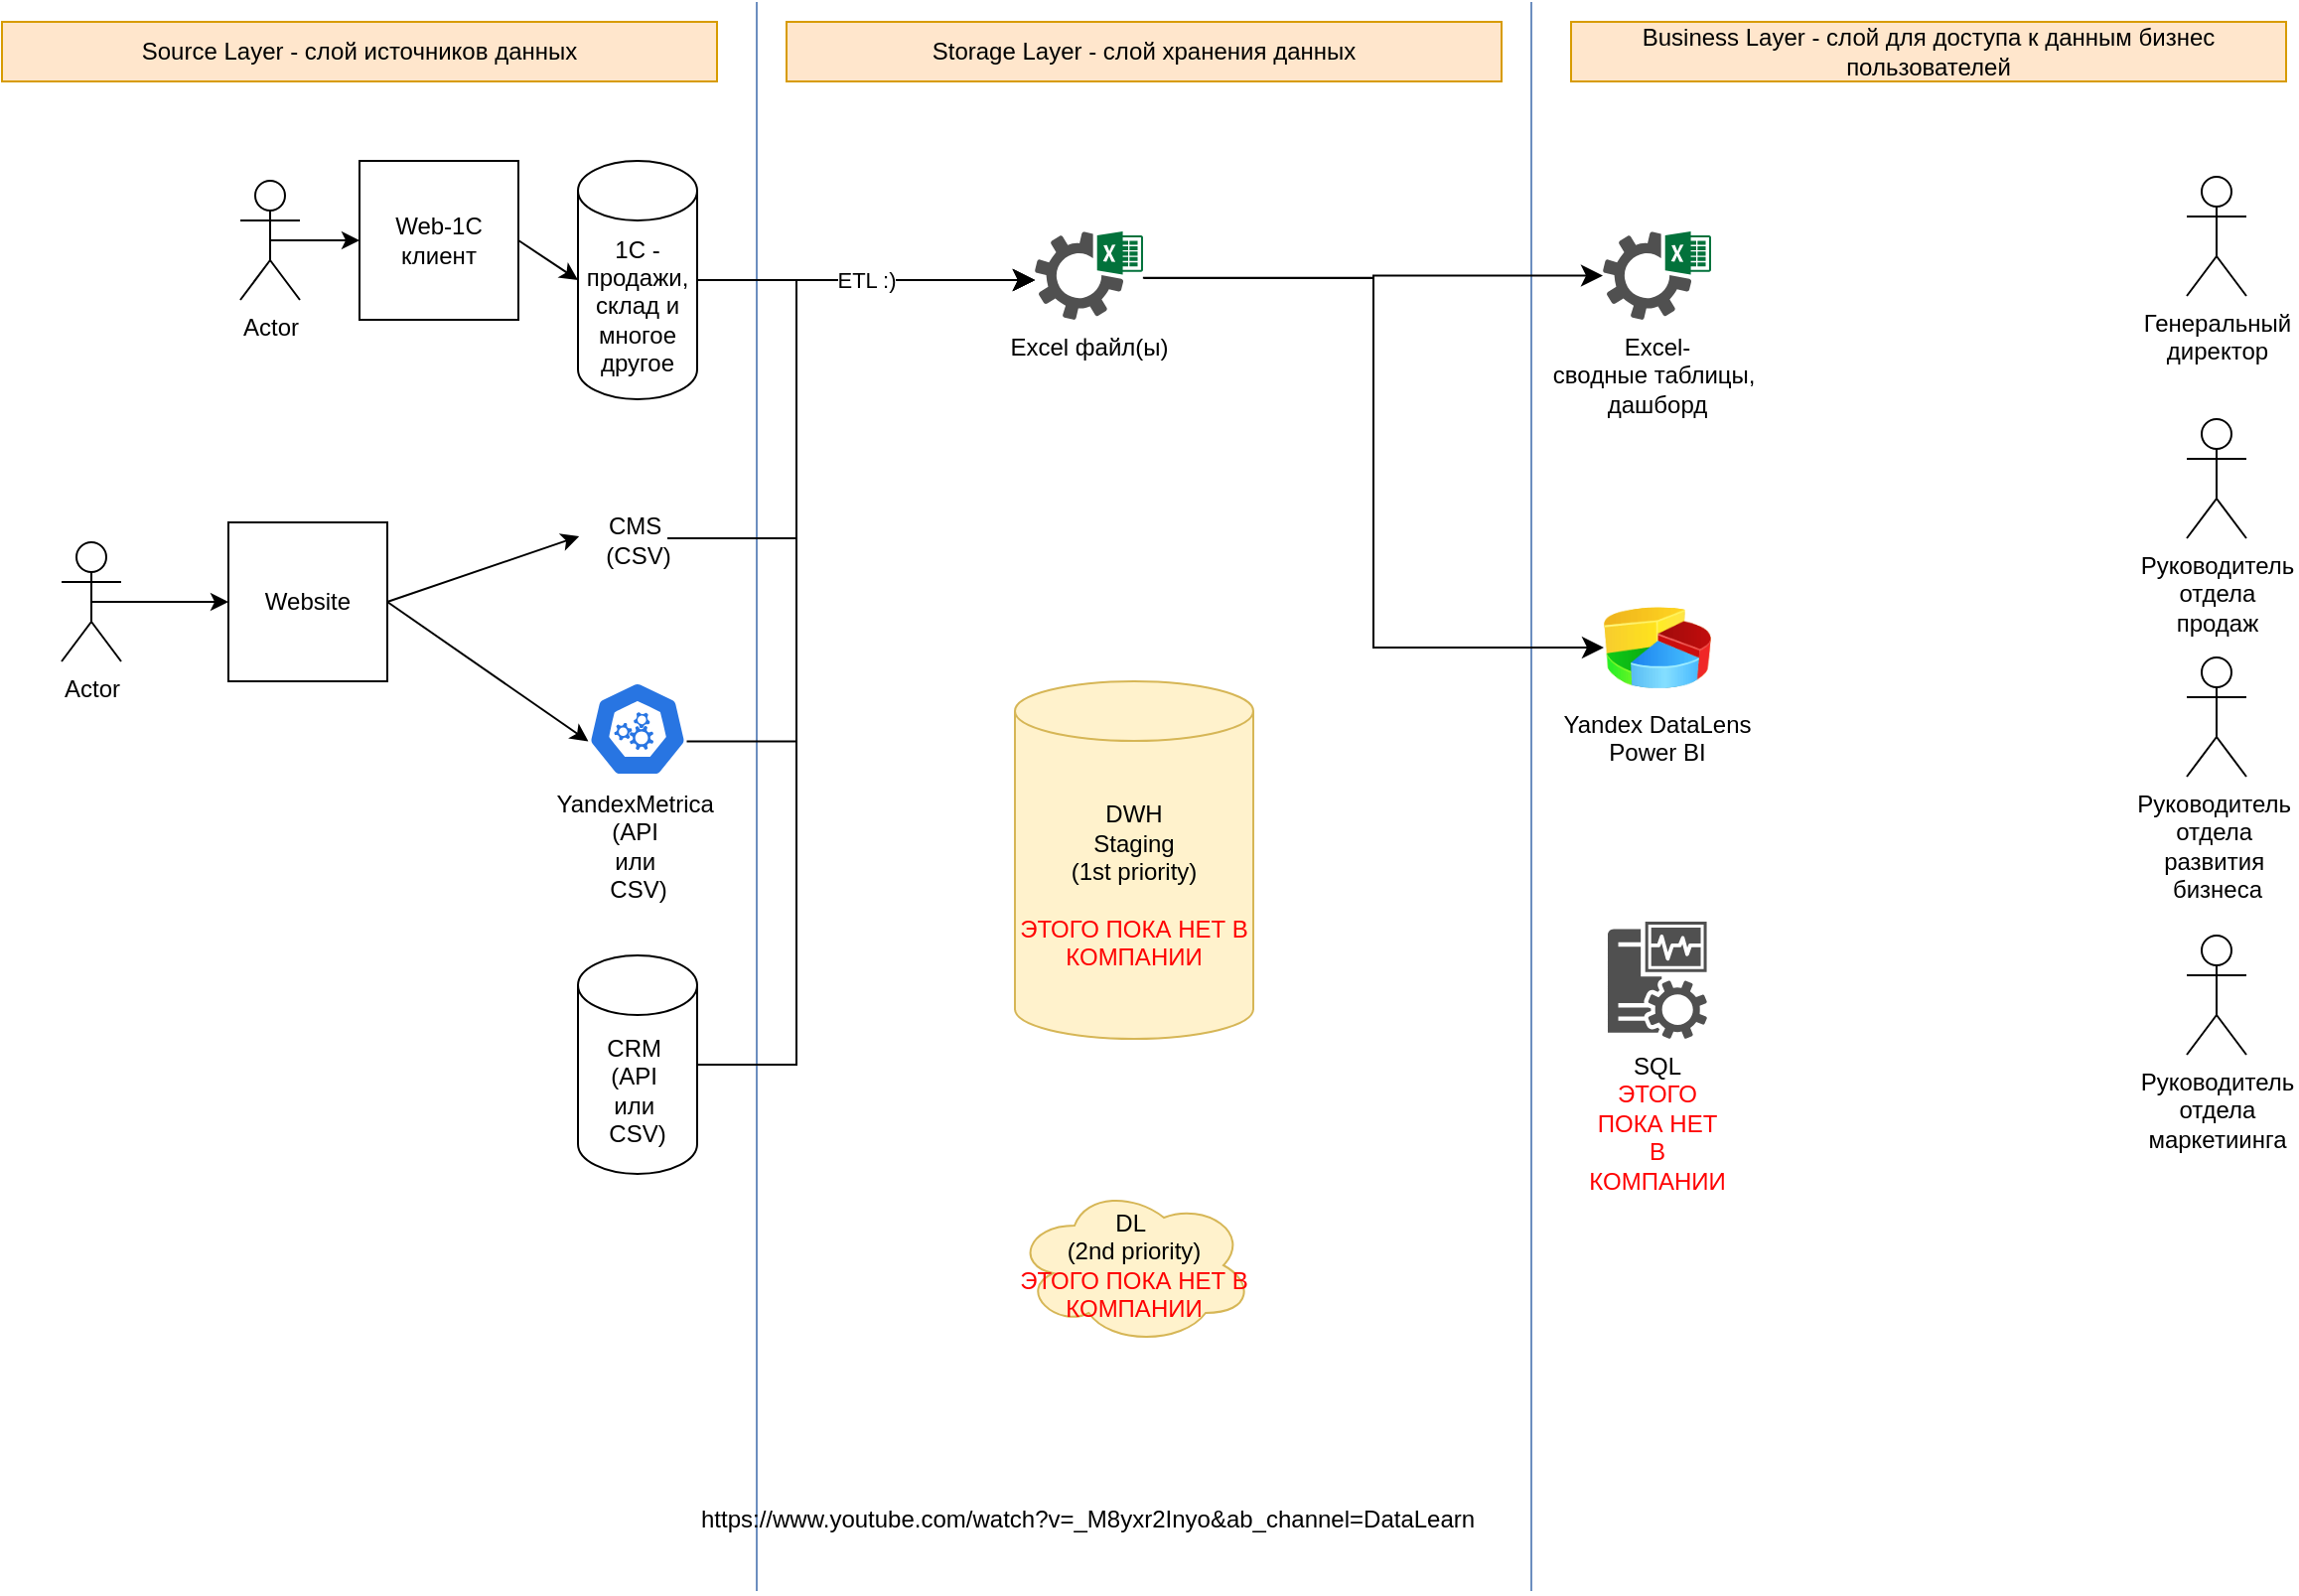 <mxfile version="24.6.4" type="github">
  <diagram name="Страница — 1" id="Z0kHqJ1dCbN4fKSeqbJ4">
    <mxGraphModel dx="1580" dy="829" grid="1" gridSize="10" guides="1" tooltips="1" connect="1" arrows="1" fold="1" page="1" pageScale="1" pageWidth="1169" pageHeight="827" math="0" shadow="0">
      <root>
        <mxCell id="0" />
        <mxCell id="1" parent="0" />
        <mxCell id="VQpvgcEVDO6ZWq1V-wag-1" value="" style="endArrow=none;html=1;rounded=0;fillColor=#dae8fc;strokeColor=#6c8ebf;" parent="1" edge="1">
          <mxGeometry width="50" height="50" relative="1" as="geometry">
            <mxPoint x="390" y="800" as="sourcePoint" />
            <mxPoint x="390" as="targetPoint" />
          </mxGeometry>
        </mxCell>
        <mxCell id="VQpvgcEVDO6ZWq1V-wag-4" value="Source Layer - слой источников данных" style="text;html=1;align=center;verticalAlign=middle;whiteSpace=wrap;rounded=0;fillColor=#ffe6cc;strokeColor=#d79b00;" parent="1" vertex="1">
          <mxGeometry x="10" y="10" width="360" height="30" as="geometry" />
        </mxCell>
        <mxCell id="VQpvgcEVDO6ZWq1V-wag-9" value="&lt;div&gt;Storage Layer - слой хранения данных&lt;/div&gt;" style="text;html=1;align=center;verticalAlign=middle;whiteSpace=wrap;rounded=0;fillColor=#ffe6cc;strokeColor=#d79b00;" parent="1" vertex="1">
          <mxGeometry x="405" y="10" width="360" height="30" as="geometry" />
        </mxCell>
        <mxCell id="VQpvgcEVDO6ZWq1V-wag-10" value="Business Layer - слой для доступа к данным бизнес пользователей" style="text;html=1;align=center;verticalAlign=middle;whiteSpace=wrap;rounded=0;fillColor=#ffe6cc;strokeColor=#d79b00;" parent="1" vertex="1">
          <mxGeometry x="800" y="10" width="360" height="30" as="geometry" />
        </mxCell>
        <mxCell id="VQpvgcEVDO6ZWq1V-wag-11" value="" style="endArrow=none;html=1;rounded=0;fillColor=#dae8fc;strokeColor=#6c8ebf;" parent="1" edge="1">
          <mxGeometry width="50" height="50" relative="1" as="geometry">
            <mxPoint x="780" y="800" as="sourcePoint" />
            <mxPoint x="780" as="targetPoint" />
          </mxGeometry>
        </mxCell>
        <mxCell id="U9vFmx3U4htexn2KVSMJ-1" value="DWH&lt;div&gt;Staging&lt;br&gt;&lt;div&gt;(1st priority)&lt;/div&gt;&lt;/div&gt;&lt;div&gt;&lt;br&gt;&lt;/div&gt;&lt;div&gt;&lt;font color=&quot;#ff0000&quot;&gt;ЭТОГО ПОКА НЕТ В КОМПАНИИ&lt;/font&gt;&lt;/div&gt;" style="shape=cylinder3;whiteSpace=wrap;html=1;boundedLbl=1;backgroundOutline=1;size=15;fillColor=#fff2cc;strokeColor=#d6b656;" vertex="1" parent="1">
          <mxGeometry x="520" y="342" width="120" height="180" as="geometry" />
        </mxCell>
        <mxCell id="U9vFmx3U4htexn2KVSMJ-5" value="Actor" style="shape=umlActor;verticalLabelPosition=bottom;verticalAlign=top;html=1;outlineConnect=0;" vertex="1" parent="1">
          <mxGeometry x="40" y="272" width="30" height="60" as="geometry" />
        </mxCell>
        <mxCell id="U9vFmx3U4htexn2KVSMJ-8" value="" style="endArrow=classic;html=1;rounded=0;exitX=0.5;exitY=0.5;exitDx=0;exitDy=0;exitPerimeter=0;" edge="1" parent="1" source="U9vFmx3U4htexn2KVSMJ-5">
          <mxGeometry width="50" height="50" relative="1" as="geometry">
            <mxPoint x="474" y="352" as="sourcePoint" />
            <mxPoint x="124" y="302" as="targetPoint" />
          </mxGeometry>
        </mxCell>
        <mxCell id="U9vFmx3U4htexn2KVSMJ-9" value="Website" style="whiteSpace=wrap;html=1;aspect=fixed;" vertex="1" parent="1">
          <mxGeometry x="124" y="262" width="80" height="80" as="geometry" />
        </mxCell>
        <mxCell id="U9vFmx3U4htexn2KVSMJ-14" value="Web-1C клиент" style="whiteSpace=wrap;html=1;aspect=fixed;" vertex="1" parent="1">
          <mxGeometry x="190" y="80" width="80" height="80" as="geometry" />
        </mxCell>
        <mxCell id="U9vFmx3U4htexn2KVSMJ-16" value="" style="endArrow=classic;html=1;rounded=0;exitX=1;exitY=0.5;exitDx=0;exitDy=0;entryX=0;entryY=0.5;entryDx=0;entryDy=0;entryPerimeter=0;" edge="1" parent="1" source="U9vFmx3U4htexn2KVSMJ-14" target="U9vFmx3U4htexn2KVSMJ-21">
          <mxGeometry width="50" height="50" relative="1" as="geometry">
            <mxPoint x="250" y="450" as="sourcePoint" />
            <mxPoint x="300" y="120.0" as="targetPoint" />
          </mxGeometry>
        </mxCell>
        <mxCell id="U9vFmx3U4htexn2KVSMJ-17" value="Actor" style="shape=umlActor;verticalLabelPosition=bottom;verticalAlign=top;html=1;outlineConnect=0;" vertex="1" parent="1">
          <mxGeometry x="130" y="90" width="30" height="60" as="geometry" />
        </mxCell>
        <mxCell id="U9vFmx3U4htexn2KVSMJ-18" value="" style="endArrow=classic;html=1;rounded=0;entryX=0;entryY=0.5;entryDx=0;entryDy=0;exitX=0.5;exitY=0.5;exitDx=0;exitDy=0;exitPerimeter=0;" edge="1" parent="1" source="U9vFmx3U4htexn2KVSMJ-17" target="U9vFmx3U4htexn2KVSMJ-14">
          <mxGeometry width="50" height="50" relative="1" as="geometry">
            <mxPoint x="150" y="119" as="sourcePoint" />
            <mxPoint x="180" y="119.37" as="targetPoint" />
          </mxGeometry>
        </mxCell>
        <mxCell id="U9vFmx3U4htexn2KVSMJ-23" value="" style="endArrow=classic;html=1;rounded=0;exitX=1;exitY=0.5;exitDx=0;exitDy=0;entryX=0.005;entryY=0.63;entryDx=0;entryDy=0;entryPerimeter=0;" edge="1" parent="1" source="U9vFmx3U4htexn2KVSMJ-9" target="U9vFmx3U4htexn2KVSMJ-38">
          <mxGeometry width="50" height="50" relative="1" as="geometry">
            <mxPoint x="210" y="302" as="sourcePoint" />
            <mxPoint x="279" y="302" as="targetPoint" />
          </mxGeometry>
        </mxCell>
        <mxCell id="U9vFmx3U4htexn2KVSMJ-25" value="" style="endArrow=classic;html=1;rounded=0;exitX=1;exitY=0.5;exitDx=0;exitDy=0;entryX=0.01;entryY=0.45;entryDx=0;entryDy=0;entryPerimeter=0;" edge="1" parent="1" source="U9vFmx3U4htexn2KVSMJ-9" target="U9vFmx3U4htexn2KVSMJ-24">
          <mxGeometry width="50" height="50" relative="1" as="geometry">
            <mxPoint x="209" y="265.8" as="sourcePoint" />
            <mxPoint x="280" y="271.8" as="targetPoint" />
          </mxGeometry>
        </mxCell>
        <mxCell id="U9vFmx3U4htexn2KVSMJ-26" value="DL&amp;nbsp;&lt;div&gt;(2nd priority)&lt;/div&gt;&lt;div&gt;&lt;span style=&quot;color: rgb(255, 0, 0);&quot;&gt;ЭТОГО ПОКА НЕТ В КОМПАНИИ&lt;/span&gt;&lt;br&gt;&lt;/div&gt;" style="ellipse;shape=cloud;whiteSpace=wrap;html=1;fillColor=#fff2cc;strokeColor=#d6b656;" vertex="1" parent="1">
          <mxGeometry x="520" y="596" width="120" height="80" as="geometry" />
        </mxCell>
        <mxCell id="U9vFmx3U4htexn2KVSMJ-29" value="&lt;div&gt;Генеральный&lt;/div&gt;&lt;div&gt;директор&lt;/div&gt;" style="shape=umlActor;verticalLabelPosition=bottom;verticalAlign=top;html=1;outlineConnect=0;" vertex="1" parent="1">
          <mxGeometry x="1110" y="88" width="30" height="60" as="geometry" />
        </mxCell>
        <mxCell id="U9vFmx3U4htexn2KVSMJ-30" value="Руководитель&lt;div&gt;отдела&lt;/div&gt;&lt;div&gt;продаж&lt;/div&gt;" style="shape=umlActor;verticalLabelPosition=bottom;verticalAlign=top;html=1;outlineConnect=0;" vertex="1" parent="1">
          <mxGeometry x="1110" y="210" width="30" height="60" as="geometry" />
        </mxCell>
        <mxCell id="U9vFmx3U4htexn2KVSMJ-31" value="Руководитель&amp;nbsp;&lt;div&gt;отдела&amp;nbsp;&lt;/div&gt;&lt;div&gt;развития&amp;nbsp;&lt;/div&gt;&lt;div&gt;бизнеса&lt;/div&gt;" style="shape=umlActor;verticalLabelPosition=bottom;verticalAlign=top;html=1;outlineConnect=0;" vertex="1" parent="1">
          <mxGeometry x="1110" y="330" width="30" height="60" as="geometry" />
        </mxCell>
        <mxCell id="U9vFmx3U4htexn2KVSMJ-32" value="Руководитель&lt;div&gt;отдела&lt;/div&gt;&lt;div&gt;маркетиинга&lt;/div&gt;" style="shape=umlActor;verticalLabelPosition=bottom;verticalAlign=top;html=1;outlineConnect=0;" vertex="1" parent="1">
          <mxGeometry x="1110" y="470" width="30" height="60" as="geometry" />
        </mxCell>
        <UserObject label="https://www.youtube.com/watch?v=_M8yxr2Inyo&amp;ab_channel=DataLearn" link="https://www.youtube.com/watch?v=_M8yxr2Inyo&amp;ab_channel=DataLearn" id="U9vFmx3U4htexn2KVSMJ-33">
          <mxCell style="text;whiteSpace=wrap;" vertex="1" parent="1">
            <mxGeometry x="360" y="750" width="420" height="40" as="geometry" />
          </mxCell>
        </UserObject>
        <mxCell id="U9vFmx3U4htexn2KVSMJ-34" value="Yandex DataLens&lt;div&gt;Power BI&lt;/div&gt;" style="image;html=1;image=img/lib/clip_art/finance/Pie_Chart_128x128.png" vertex="1" parent="1">
          <mxGeometry x="816.49" y="300" width="54" height="50" as="geometry" />
        </mxCell>
        <mxCell id="U9vFmx3U4htexn2KVSMJ-40" value="Excel-&lt;div&gt;сводные таблицы,&amp;nbsp;&lt;div&gt;дашборд&lt;/div&gt;&lt;/div&gt;" style="sketch=0;pointerEvents=1;shadow=0;dashed=0;html=1;strokeColor=none;fillColor=#505050;labelPosition=center;verticalLabelPosition=bottom;verticalAlign=top;outlineConnect=0;align=center;shape=mxgraph.office.services.excel_services;" vertex="1" parent="1">
          <mxGeometry x="816" y="115.5" width="54.49" height="44.5" as="geometry" />
        </mxCell>
        <mxCell id="U9vFmx3U4htexn2KVSMJ-46" value="" style="group" vertex="1" connectable="0" parent="1">
          <mxGeometry x="300" y="480" width="75" height="118" as="geometry" />
        </mxCell>
        <mxCell id="U9vFmx3U4htexn2KVSMJ-4" value="CRM&amp;nbsp;&lt;div&gt;(&lt;span style=&quot;text-wrap: nowrap;&quot;&gt;API&amp;nbsp;&lt;/span&gt;&lt;/div&gt;&lt;div&gt;&lt;span style=&quot;text-wrap: nowrap;&quot;&gt;или&amp;nbsp;&lt;/span&gt;&lt;/div&gt;&lt;div&gt;&lt;span style=&quot;text-wrap: nowrap;&quot;&gt;CSV)&lt;/span&gt;&lt;/div&gt;" style="shape=cylinder3;whiteSpace=wrap;html=1;boundedLbl=1;backgroundOutline=1;size=15;" vertex="1" parent="U9vFmx3U4htexn2KVSMJ-46">
          <mxGeometry width="60" height="110" as="geometry" />
        </mxCell>
        <mxCell id="U9vFmx3U4htexn2KVSMJ-45" value="" style="shape=image;html=1;verticalAlign=top;verticalLabelPosition=bottom;labelBackgroundColor=#ffffff;imageAspect=0;aspect=fixed;image=https://cdn3.iconfinder.com/data/icons/cad-database-presentation-spreadsheet-vector-fil-2/512/19-128.png" vertex="1" parent="U9vFmx3U4htexn2KVSMJ-46">
          <mxGeometry x="45" y="88" width="30" height="30" as="geometry" />
        </mxCell>
        <mxCell id="U9vFmx3U4htexn2KVSMJ-47" value="" style="group" vertex="1" connectable="0" parent="1">
          <mxGeometry x="275" y="342" width="110" height="118" as="geometry" />
        </mxCell>
        <mxCell id="U9vFmx3U4htexn2KVSMJ-19" value="YandexMetrica&amp;nbsp;&lt;div&gt;(API&amp;nbsp;&lt;/div&gt;&lt;div&gt;или&amp;nbsp;&lt;/div&gt;&lt;div&gt;CSV)&lt;/div&gt;" style="text;html=1;align=center;verticalAlign=middle;resizable=0;points=[];autosize=1;strokeColor=none;fillColor=none;" vertex="1" parent="U9vFmx3U4htexn2KVSMJ-47">
          <mxGeometry y="48" width="110" height="70" as="geometry" />
        </mxCell>
        <mxCell id="U9vFmx3U4htexn2KVSMJ-38" value="" style="aspect=fixed;sketch=0;html=1;dashed=0;whitespace=wrap;verticalLabelPosition=bottom;verticalAlign=top;fillColor=#2875E2;strokeColor=#ffffff;points=[[0.005,0.63,0],[0.1,0.2,0],[0.9,0.2,0],[0.5,0,0],[0.995,0.63,0],[0.72,0.99,0],[0.5,1,0],[0.28,0.99,0]];shape=mxgraph.kubernetes.icon2;prIcon=api" vertex="1" parent="U9vFmx3U4htexn2KVSMJ-47">
          <mxGeometry x="30" width="50" height="48" as="geometry" />
        </mxCell>
        <mxCell id="U9vFmx3U4htexn2KVSMJ-44" value="" style="shape=image;html=1;verticalAlign=top;verticalLabelPosition=bottom;labelBackgroundColor=#ffffff;imageAspect=0;aspect=fixed;image=https://cdn3.iconfinder.com/data/icons/cad-database-presentation-spreadsheet-vector-fil-2/512/19-128.png" vertex="1" parent="U9vFmx3U4htexn2KVSMJ-47">
          <mxGeometry x="70" y="88" width="30" height="30" as="geometry" />
        </mxCell>
        <mxCell id="U9vFmx3U4htexn2KVSMJ-48" value="" style="group" vertex="1" connectable="0" parent="1">
          <mxGeometry x="300" y="251" width="75" height="49" as="geometry" />
        </mxCell>
        <mxCell id="U9vFmx3U4htexn2KVSMJ-24" value="CMS&amp;nbsp;&lt;div&gt;(CSV)&lt;/div&gt;" style="text;html=1;align=center;verticalAlign=middle;resizable=0;points=[];autosize=1;strokeColor=none;fillColor=none;" vertex="1" parent="U9vFmx3U4htexn2KVSMJ-48">
          <mxGeometry width="60" height="40" as="geometry" />
        </mxCell>
        <mxCell id="U9vFmx3U4htexn2KVSMJ-43" value="" style="shape=image;html=1;verticalAlign=top;verticalLabelPosition=bottom;labelBackgroundColor=#ffffff;imageAspect=0;aspect=fixed;image=https://cdn3.iconfinder.com/data/icons/cad-database-presentation-spreadsheet-vector-fil-2/512/19-128.png" vertex="1" parent="U9vFmx3U4htexn2KVSMJ-48">
          <mxGeometry x="45" y="19" width="30" height="30" as="geometry" />
        </mxCell>
        <mxCell id="U9vFmx3U4htexn2KVSMJ-49" value="" style="group" vertex="1" connectable="0" parent="1">
          <mxGeometry x="300" y="80" width="75" height="130" as="geometry" />
        </mxCell>
        <mxCell id="U9vFmx3U4htexn2KVSMJ-21" value="1С - продажи, склад и многое другое" style="shape=cylinder3;whiteSpace=wrap;html=1;boundedLbl=1;backgroundOutline=1;size=15;" vertex="1" parent="U9vFmx3U4htexn2KVSMJ-49">
          <mxGeometry width="60" height="120" as="geometry" />
        </mxCell>
        <mxCell id="U9vFmx3U4htexn2KVSMJ-42" value="" style="shape=image;html=1;verticalAlign=top;verticalLabelPosition=bottom;labelBackgroundColor=#ffffff;imageAspect=0;aspect=fixed;image=https://cdn3.iconfinder.com/data/icons/cad-database-presentation-spreadsheet-vector-fil-2/512/19-128.png" vertex="1" parent="U9vFmx3U4htexn2KVSMJ-49">
          <mxGeometry x="45" y="100" width="30" height="30" as="geometry" />
        </mxCell>
        <mxCell id="U9vFmx3U4htexn2KVSMJ-50" value="Excel файл(ы)" style="sketch=0;pointerEvents=1;shadow=0;dashed=0;html=1;strokeColor=none;fillColor=#505050;labelPosition=center;verticalLabelPosition=bottom;verticalAlign=top;outlineConnect=0;align=center;shape=mxgraph.office.services.excel_services;" vertex="1" parent="1">
          <mxGeometry x="530" y="115.5" width="54.49" height="44.5" as="geometry" />
        </mxCell>
        <mxCell id="U9vFmx3U4htexn2KVSMJ-54" value="" style="edgeStyle=elbowEdgeStyle;elbow=horizontal;endArrow=classic;html=1;curved=0;rounded=0;endSize=8;startSize=8;entryX=0;entryY=0.5;entryDx=0;entryDy=0;exitX=0.999;exitY=0.524;exitDx=0;exitDy=0;exitPerimeter=0;" edge="1" parent="1" source="U9vFmx3U4htexn2KVSMJ-50" target="U9vFmx3U4htexn2KVSMJ-34">
          <mxGeometry width="50" height="50" relative="1" as="geometry">
            <mxPoint x="610" y="270" as="sourcePoint" />
            <mxPoint x="660" y="220" as="targetPoint" />
          </mxGeometry>
        </mxCell>
        <mxCell id="U9vFmx3U4htexn2KVSMJ-56" value="" style="edgeStyle=elbowEdgeStyle;elbow=horizontal;endArrow=classic;html=1;curved=0;rounded=0;endSize=8;startSize=8;entryX=0;entryY=0.551;entryDx=0;entryDy=0;entryPerimeter=0;exitX=0;exitY=0;exitDx=0;exitDy=0;" edge="1" parent="1" source="U9vFmx3U4htexn2KVSMJ-43" target="U9vFmx3U4htexn2KVSMJ-50">
          <mxGeometry width="50" height="50" relative="1" as="geometry">
            <mxPoint x="594" y="148" as="sourcePoint" />
            <mxPoint x="826" y="335" as="targetPoint" />
            <Array as="points">
              <mxPoint x="410" y="207" />
            </Array>
          </mxGeometry>
        </mxCell>
        <mxCell id="U9vFmx3U4htexn2KVSMJ-57" value="" style="edgeStyle=elbowEdgeStyle;elbow=horizontal;endArrow=classic;html=1;curved=0;rounded=0;endSize=8;startSize=8;exitX=0.995;exitY=0.63;exitDx=0;exitDy=0;exitPerimeter=0;" edge="1" parent="1" source="U9vFmx3U4htexn2KVSMJ-38">
          <mxGeometry width="50" height="50" relative="1" as="geometry">
            <mxPoint x="370" y="281" as="sourcePoint" />
            <mxPoint x="530" y="140" as="targetPoint" />
            <Array as="points">
              <mxPoint x="410" y="250" />
            </Array>
          </mxGeometry>
        </mxCell>
        <mxCell id="U9vFmx3U4htexn2KVSMJ-58" value="" style="edgeStyle=elbowEdgeStyle;elbow=horizontal;endArrow=classic;html=1;curved=0;rounded=0;endSize=8;startSize=8;exitX=1;exitY=0.5;exitDx=0;exitDy=0;exitPerimeter=0;" edge="1" parent="1" source="U9vFmx3U4htexn2KVSMJ-4">
          <mxGeometry width="50" height="50" relative="1" as="geometry">
            <mxPoint x="340" y="558.62" as="sourcePoint" />
            <mxPoint x="530" y="140" as="targetPoint" />
            <Array as="points">
              <mxPoint x="410" y="340" />
            </Array>
          </mxGeometry>
        </mxCell>
        <mxCell id="U9vFmx3U4htexn2KVSMJ-59" value="ETL :)" style="edgeStyle=elbowEdgeStyle;elbow=horizontal;endArrow=classic;html=1;curved=0;rounded=0;endSize=8;startSize=8;exitX=1;exitY=0.5;exitDx=0;exitDy=0;exitPerimeter=0;" edge="1" parent="1" source="U9vFmx3U4htexn2KVSMJ-21">
          <mxGeometry width="50" height="50" relative="1" as="geometry">
            <mxPoint x="350" y="568.62" as="sourcePoint" />
            <mxPoint x="530" y="140" as="targetPoint" />
          </mxGeometry>
        </mxCell>
        <mxCell id="U9vFmx3U4htexn2KVSMJ-60" value="" style="edgeStyle=elbowEdgeStyle;elbow=horizontal;endArrow=classic;html=1;curved=0;rounded=0;endSize=8;startSize=8;" edge="1" parent="1" target="U9vFmx3U4htexn2KVSMJ-40">
          <mxGeometry width="50" height="50" relative="1" as="geometry">
            <mxPoint x="585" y="139" as="sourcePoint" />
            <mxPoint x="816" y="134.76" as="targetPoint" />
          </mxGeometry>
        </mxCell>
        <mxCell id="U9vFmx3U4htexn2KVSMJ-61" value="SQL&lt;div&gt;&lt;span style=&quot;text-wrap: wrap; color: rgb(255, 0, 0);&quot;&gt;ЭТОГО ПОКА НЕТ В КОМПАНИИ&lt;/span&gt;&lt;/div&gt;" style="sketch=0;pointerEvents=1;shadow=0;dashed=0;html=1;strokeColor=none;fillColor=#505050;labelPosition=center;verticalLabelPosition=bottom;verticalAlign=top;outlineConnect=0;align=center;shape=mxgraph.office.servers.monitoring_sql_reporting_services;" vertex="1" parent="1">
          <mxGeometry x="818.49" y="463" width="50" height="59" as="geometry" />
        </mxCell>
      </root>
    </mxGraphModel>
  </diagram>
</mxfile>
